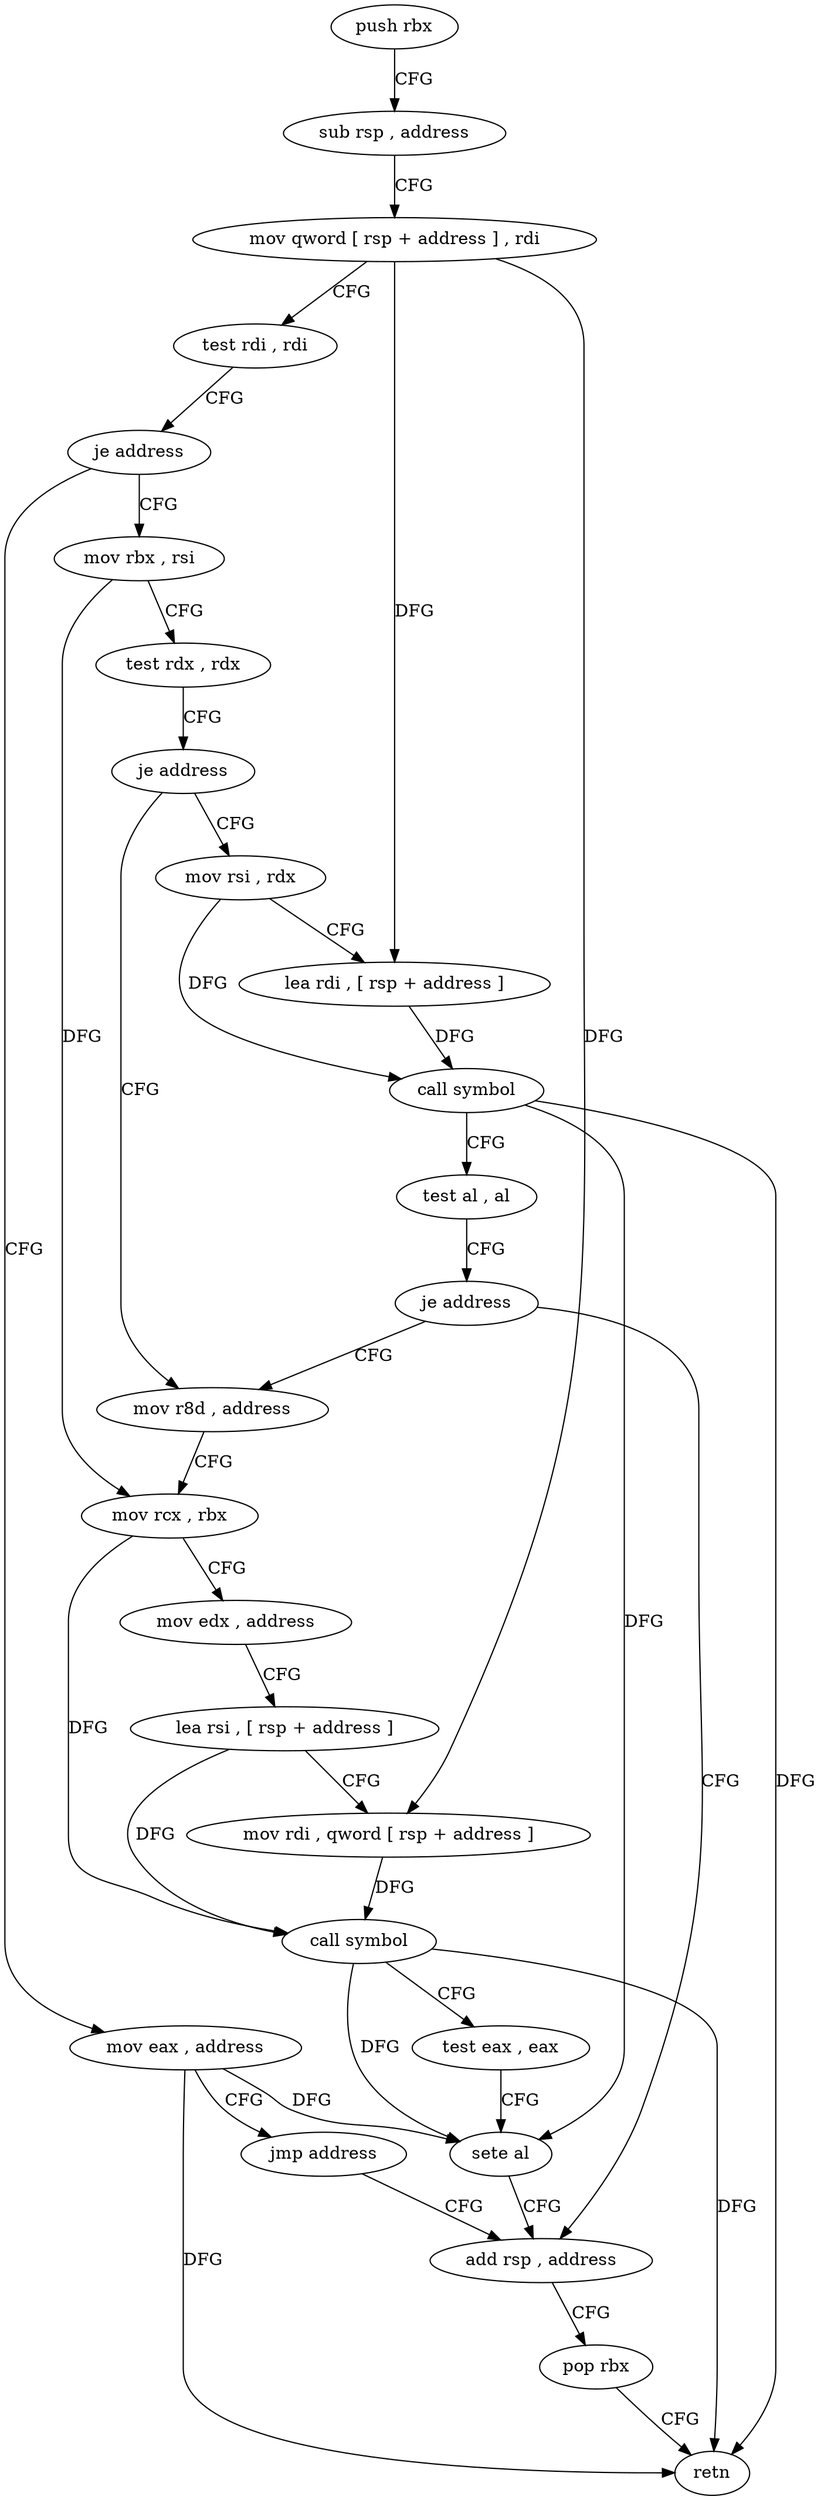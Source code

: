 digraph "func" {
"4245410" [label = "push rbx" ]
"4245411" [label = "sub rsp , address" ]
"4245415" [label = "mov qword [ rsp + address ] , rdi" ]
"4245420" [label = "test rdi , rdi" ]
"4245423" [label = "je address" ]
"4245490" [label = "mov eax , address" ]
"4245425" [label = "mov rbx , rsi" ]
"4245495" [label = "jmp address" ]
"4245484" [label = "add rsp , address" ]
"4245428" [label = "test rdx , rdx" ]
"4245431" [label = "je address" ]
"4245450" [label = "mov r8d , address" ]
"4245433" [label = "mov rsi , rdx" ]
"4245488" [label = "pop rbx" ]
"4245489" [label = "retn" ]
"4245456" [label = "mov rcx , rbx" ]
"4245459" [label = "mov edx , address" ]
"4245464" [label = "lea rsi , [ rsp + address ]" ]
"4245469" [label = "mov rdi , qword [ rsp + address ]" ]
"4245474" [label = "call symbol" ]
"4245479" [label = "test eax , eax" ]
"4245481" [label = "sete al" ]
"4245436" [label = "lea rdi , [ rsp + address ]" ]
"4245441" [label = "call symbol" ]
"4245446" [label = "test al , al" ]
"4245448" [label = "je address" ]
"4245410" -> "4245411" [ label = "CFG" ]
"4245411" -> "4245415" [ label = "CFG" ]
"4245415" -> "4245420" [ label = "CFG" ]
"4245415" -> "4245469" [ label = "DFG" ]
"4245415" -> "4245436" [ label = "DFG" ]
"4245420" -> "4245423" [ label = "CFG" ]
"4245423" -> "4245490" [ label = "CFG" ]
"4245423" -> "4245425" [ label = "CFG" ]
"4245490" -> "4245495" [ label = "CFG" ]
"4245490" -> "4245489" [ label = "DFG" ]
"4245490" -> "4245481" [ label = "DFG" ]
"4245425" -> "4245428" [ label = "CFG" ]
"4245425" -> "4245456" [ label = "DFG" ]
"4245495" -> "4245484" [ label = "CFG" ]
"4245484" -> "4245488" [ label = "CFG" ]
"4245428" -> "4245431" [ label = "CFG" ]
"4245431" -> "4245450" [ label = "CFG" ]
"4245431" -> "4245433" [ label = "CFG" ]
"4245450" -> "4245456" [ label = "CFG" ]
"4245433" -> "4245436" [ label = "CFG" ]
"4245433" -> "4245441" [ label = "DFG" ]
"4245488" -> "4245489" [ label = "CFG" ]
"4245456" -> "4245459" [ label = "CFG" ]
"4245456" -> "4245474" [ label = "DFG" ]
"4245459" -> "4245464" [ label = "CFG" ]
"4245464" -> "4245469" [ label = "CFG" ]
"4245464" -> "4245474" [ label = "DFG" ]
"4245469" -> "4245474" [ label = "DFG" ]
"4245474" -> "4245479" [ label = "CFG" ]
"4245474" -> "4245489" [ label = "DFG" ]
"4245474" -> "4245481" [ label = "DFG" ]
"4245479" -> "4245481" [ label = "CFG" ]
"4245481" -> "4245484" [ label = "CFG" ]
"4245436" -> "4245441" [ label = "DFG" ]
"4245441" -> "4245446" [ label = "CFG" ]
"4245441" -> "4245481" [ label = "DFG" ]
"4245441" -> "4245489" [ label = "DFG" ]
"4245446" -> "4245448" [ label = "CFG" ]
"4245448" -> "4245484" [ label = "CFG" ]
"4245448" -> "4245450" [ label = "CFG" ]
}
